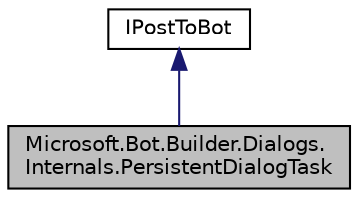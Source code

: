 digraph "Microsoft.Bot.Builder.Dialogs.Internals.PersistentDialogTask"
{
  edge [fontname="Helvetica",fontsize="10",labelfontname="Helvetica",labelfontsize="10"];
  node [fontname="Helvetica",fontsize="10",shape=record];
  Node1 [label="Microsoft.Bot.Builder.Dialogs.\lInternals.PersistentDialogTask",height=0.2,width=0.4,color="black", fillcolor="grey75", style="filled", fontcolor="black"];
  Node2 -> Node1 [dir="back",color="midnightblue",fontsize="10",style="solid",fontname="Helvetica"];
  Node2 [label="IPostToBot",height=0.2,width=0.4,color="black", fillcolor="white", style="filled",URL="$d4/d38/interface_microsoft_1_1_bot_1_1_builder_1_1_dialogs_1_1_internals_1_1_i_post_to_bot.html",tooltip="Methods to send a message from the user to the bot. "];
}
